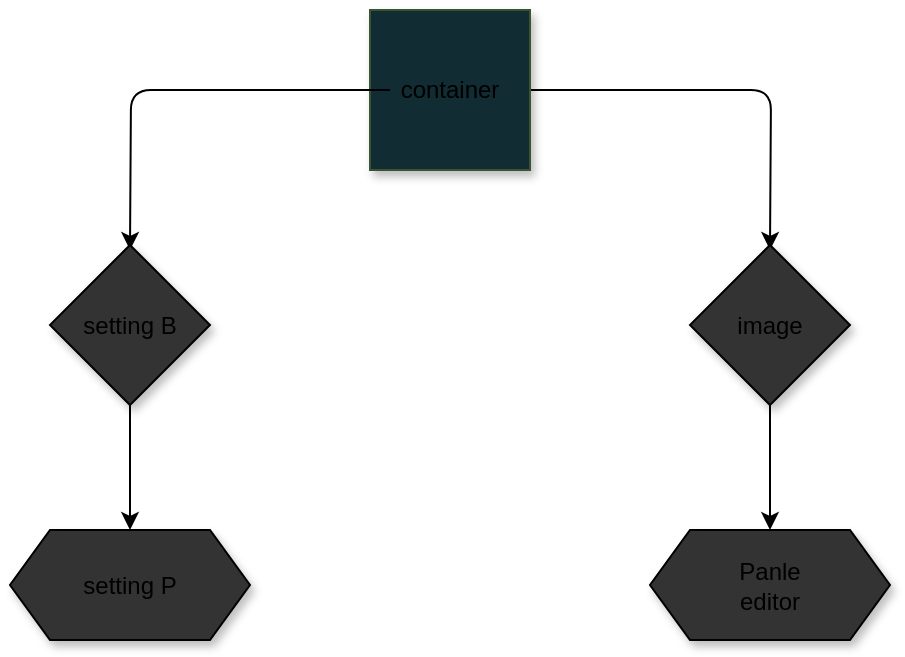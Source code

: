<mxfile>
    <diagram id="vk_mJdKh6U58a5vLFg8a" name="Page-1">
        <mxGraphModel dx="627" dy="499" grid="1" gridSize="10" guides="1" tooltips="1" connect="1" arrows="1" fold="1" page="1" pageScale="1" pageWidth="850" pageHeight="1100" math="0" shadow="0">
            <root>
                <mxCell id="0"/>
                <mxCell id="1" parent="0"/>
                <mxCell id="21" style="edgeStyle=orthogonalEdgeStyle;html=1;exitX=1;exitY=0.5;exitDx=0;exitDy=0;" edge="1" parent="1" source="2">
                    <mxGeometry relative="1" as="geometry">
                        <mxPoint x="520" y="520" as="targetPoint"/>
                    </mxGeometry>
                </mxCell>
                <mxCell id="2" value="" style="whiteSpace=wrap;html=1;aspect=fixed;strokeColor=#3A5431;shadow=1;fontStyle=0;fillColor=#112C33;fontColor=#ffffff;" vertex="1" parent="1">
                    <mxGeometry x="320" y="400" width="80" height="80" as="geometry"/>
                </mxCell>
                <mxCell id="25" value="" style="edgeStyle=orthogonalEdgeStyle;html=1;" edge="1" parent="1" source="8">
                    <mxGeometry relative="1" as="geometry">
                        <mxPoint x="200" y="520" as="targetPoint"/>
                    </mxGeometry>
                </mxCell>
                <mxCell id="8" value="container" style="text;strokeColor=none;align=center;fillColor=none;html=1;verticalAlign=middle;whiteSpace=wrap;rounded=0;shadow=1;" vertex="1" parent="1">
                    <mxGeometry x="330" y="425" width="60" height="30" as="geometry"/>
                </mxCell>
                <mxCell id="23" style="edgeStyle=orthogonalEdgeStyle;html=1;exitX=0.5;exitY=1;exitDx=0;exitDy=0;" edge="1" parent="1" source="11">
                    <mxGeometry relative="1" as="geometry">
                        <mxPoint x="520" y="660" as="targetPoint"/>
                    </mxGeometry>
                </mxCell>
                <mxCell id="11" value="" style="rhombus;whiteSpace=wrap;html=1;shadow=1;strokeColor=default;fillColor=#333;gradientColor=none;" vertex="1" parent="1">
                    <mxGeometry x="480" y="517.5" width="80" height="80" as="geometry"/>
                </mxCell>
                <mxCell id="12" value="image" style="text;strokeColor=none;align=center;fillColor=none;html=1;verticalAlign=middle;whiteSpace=wrap;rounded=0;shadow=1;" vertex="1" parent="1">
                    <mxGeometry x="490" y="542.5" width="60" height="30" as="geometry"/>
                </mxCell>
                <mxCell id="15" value="" style="shape=hexagon;perimeter=hexagonPerimeter2;whiteSpace=wrap;html=1;fixedSize=1;shadow=1;strokeColor=default;fillColor=#333;gradientColor=none;" vertex="1" parent="1">
                    <mxGeometry x="460" y="660" width="120" height="55" as="geometry"/>
                </mxCell>
                <mxCell id="17" value="Panle editor" style="text;strokeColor=none;align=center;fillColor=none;html=1;verticalAlign=middle;whiteSpace=wrap;rounded=0;shadow=1;" vertex="1" parent="1">
                    <mxGeometry x="490" y="672.5" width="60" height="30" as="geometry"/>
                </mxCell>
                <mxCell id="30" style="edgeStyle=orthogonalEdgeStyle;html=1;exitX=0.5;exitY=1;exitDx=0;exitDy=0;entryX=0.5;entryY=0;entryDx=0;entryDy=0;" edge="1" parent="1" source="26" target="29">
                    <mxGeometry relative="1" as="geometry"/>
                </mxCell>
                <mxCell id="26" value="" style="rhombus;whiteSpace=wrap;html=1;shadow=1;strokeColor=default;fillColor=#333;gradientColor=none;" vertex="1" parent="1">
                    <mxGeometry x="160" y="517.5" width="80" height="80" as="geometry"/>
                </mxCell>
                <mxCell id="28" value="setting B" style="text;strokeColor=none;align=center;fillColor=none;html=1;verticalAlign=middle;whiteSpace=wrap;rounded=0;shadow=1;" vertex="1" parent="1">
                    <mxGeometry x="170" y="542.5" width="60" height="30" as="geometry"/>
                </mxCell>
                <mxCell id="29" value="" style="shape=hexagon;perimeter=hexagonPerimeter2;whiteSpace=wrap;html=1;fixedSize=1;shadow=1;strokeColor=default;fillColor=#333;gradientColor=none;" vertex="1" parent="1">
                    <mxGeometry x="140" y="660" width="120" height="55" as="geometry"/>
                </mxCell>
                <mxCell id="31" value="setting P" style="text;strokeColor=none;align=center;fillColor=none;html=1;verticalAlign=middle;whiteSpace=wrap;rounded=0;shadow=1;" vertex="1" parent="1">
                    <mxGeometry x="170" y="672.5" width="60" height="30" as="geometry"/>
                </mxCell>
            </root>
        </mxGraphModel>
    </diagram>
</mxfile>